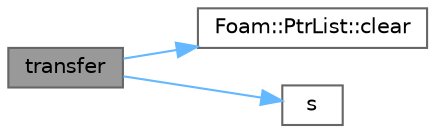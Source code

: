 digraph "transfer"
{
 // LATEX_PDF_SIZE
  bgcolor="transparent";
  edge [fontname=Helvetica,fontsize=10,labelfontname=Helvetica,labelfontsize=10];
  node [fontname=Helvetica,fontsize=10,shape=box,height=0.2,width=0.4];
  rankdir="LR";
  Node1 [id="Node000001",label="transfer",height=0.2,width=0.4,color="gray40", fillcolor="grey60", style="filled", fontcolor="black",tooltip=" "];
  Node1 -> Node2 [id="edge1_Node000001_Node000002",color="steelblue1",style="solid",tooltip=" "];
  Node2 [id="Node000002",label="Foam::PtrList::clear",height=0.2,width=0.4,color="grey40", fillcolor="white", style="filled",URL="$classFoam_1_1PtrList.html#ac8bb3912a3ce86b15842e79d0b421204",tooltip=" "];
  Node1 -> Node3 [id="edge2_Node000001_Node000003",color="steelblue1",style="solid",tooltip=" "];
  Node3 [id="Node000003",label="s",height=0.2,width=0.4,color="grey40", fillcolor="white", style="filled",URL="$gmvOutputSpray_8H.html#abd29a68223d2d8cf69b98ba8e32a841c",tooltip=" "];
}
